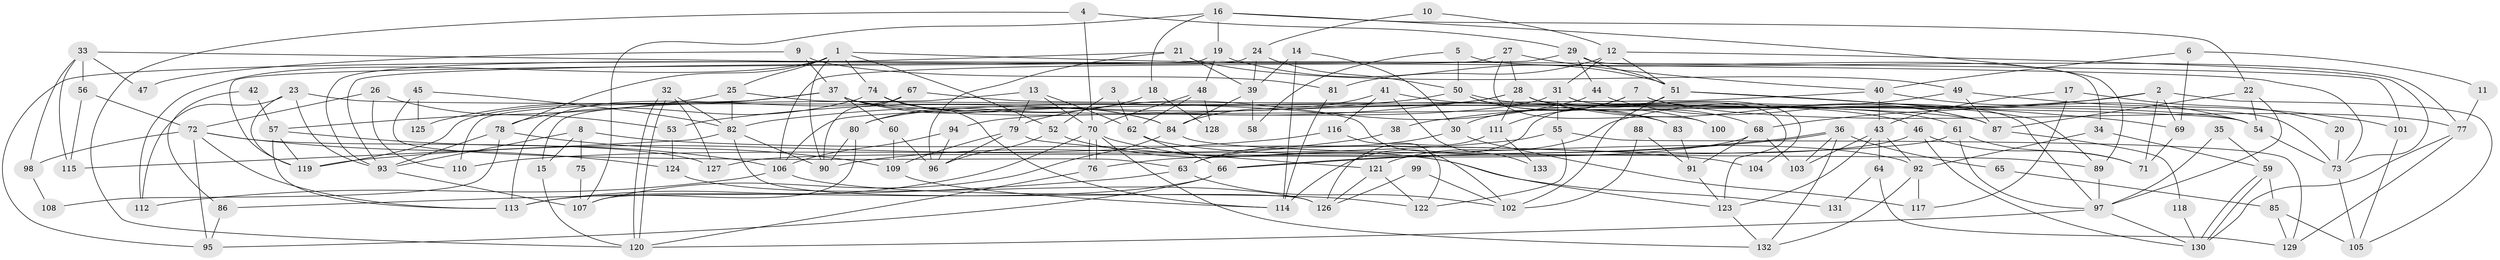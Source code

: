 // Generated by graph-tools (version 1.1) at 2025/11/02/27/25 16:11:20]
// undirected, 133 vertices, 266 edges
graph export_dot {
graph [start="1"]
  node [color=gray90,style=filled];
  1;
  2;
  3;
  4;
  5;
  6;
  7;
  8;
  9;
  10;
  11;
  12;
  13;
  14;
  15;
  16;
  17;
  18;
  19;
  20;
  21;
  22;
  23;
  24;
  25;
  26;
  27;
  28;
  29;
  30;
  31;
  32;
  33;
  34;
  35;
  36;
  37;
  38;
  39;
  40;
  41;
  42;
  43;
  44;
  45;
  46;
  47;
  48;
  49;
  50;
  51;
  52;
  53;
  54;
  55;
  56;
  57;
  58;
  59;
  60;
  61;
  62;
  63;
  64;
  65;
  66;
  67;
  68;
  69;
  70;
  71;
  72;
  73;
  74;
  75;
  76;
  77;
  78;
  79;
  80;
  81;
  82;
  83;
  84;
  85;
  86;
  87;
  88;
  89;
  90;
  91;
  92;
  93;
  94;
  95;
  96;
  97;
  98;
  99;
  100;
  101;
  102;
  103;
  104;
  105;
  106;
  107;
  108;
  109;
  110;
  111;
  112;
  113;
  114;
  115;
  116;
  117;
  118;
  119;
  120;
  121;
  122;
  123;
  124;
  125;
  126;
  127;
  128;
  129;
  130;
  131;
  132;
  133;
  1 -- 112;
  1 -- 74;
  1 -- 25;
  1 -- 52;
  1 -- 78;
  1 -- 90;
  1 -- 101;
  2 -- 71;
  2 -- 68;
  2 -- 38;
  2 -- 69;
  2 -- 105;
  3 -- 62;
  3 -- 52;
  4 -- 29;
  4 -- 70;
  4 -- 120;
  5 -- 50;
  5 -- 77;
  5 -- 58;
  6 -- 69;
  6 -- 40;
  6 -- 11;
  7 -- 111;
  7 -- 77;
  7 -- 30;
  7 -- 97;
  8 -- 15;
  8 -- 93;
  8 -- 75;
  8 -- 104;
  9 -- 37;
  9 -- 81;
  9 -- 47;
  10 -- 24;
  10 -- 12;
  11 -- 77;
  12 -- 51;
  12 -- 73;
  12 -- 31;
  12 -- 81;
  13 -- 70;
  13 -- 79;
  13 -- 15;
  13 -- 62;
  14 -- 30;
  14 -- 114;
  14 -- 39;
  15 -- 120;
  16 -- 107;
  16 -- 22;
  16 -- 18;
  16 -- 19;
  16 -- 89;
  17 -- 117;
  17 -- 43;
  17 -- 20;
  18 -- 80;
  18 -- 128;
  19 -- 51;
  19 -- 48;
  19 -- 119;
  20 -- 73;
  21 -- 39;
  21 -- 95;
  21 -- 49;
  21 -- 96;
  22 -- 97;
  22 -- 87;
  22 -- 54;
  23 -- 54;
  23 -- 119;
  23 -- 93;
  23 -- 112;
  24 -- 93;
  24 -- 39;
  24 -- 50;
  25 -- 57;
  25 -- 82;
  25 -- 102;
  26 -- 53;
  26 -- 72;
  26 -- 110;
  27 -- 106;
  27 -- 40;
  27 -- 28;
  27 -- 100;
  28 -- 82;
  28 -- 68;
  28 -- 73;
  28 -- 80;
  28 -- 87;
  28 -- 111;
  29 -- 93;
  29 -- 51;
  29 -- 34;
  29 -- 44;
  30 -- 63;
  30 -- 117;
  31 -- 55;
  31 -- 94;
  31 -- 104;
  31 -- 123;
  32 -- 120;
  32 -- 120;
  32 -- 82;
  32 -- 127;
  33 -- 115;
  33 -- 73;
  33 -- 47;
  33 -- 56;
  33 -- 98;
  34 -- 92;
  34 -- 59;
  35 -- 59;
  35 -- 97;
  36 -- 66;
  36 -- 66;
  36 -- 132;
  36 -- 65;
  36 -- 103;
  37 -- 54;
  37 -- 119;
  37 -- 60;
  37 -- 83;
  37 -- 84;
  37 -- 110;
  37 -- 125;
  38 -- 90;
  39 -- 84;
  39 -- 58;
  40 -- 43;
  40 -- 54;
  40 -- 106;
  41 -- 46;
  41 -- 84;
  41 -- 116;
  41 -- 133;
  42 -- 57;
  42 -- 86;
  43 -- 103;
  43 -- 123;
  43 -- 64;
  43 -- 92;
  44 -- 79;
  44 -- 87;
  45 -- 63;
  45 -- 82;
  45 -- 125;
  46 -- 71;
  46 -- 130;
  46 -- 63;
  48 -- 70;
  48 -- 62;
  48 -- 128;
  49 -- 87;
  49 -- 101;
  49 -- 121;
  50 -- 83;
  50 -- 53;
  50 -- 61;
  50 -- 100;
  51 -- 89;
  51 -- 114;
  51 -- 69;
  51 -- 102;
  52 -- 96;
  52 -- 131;
  53 -- 124;
  54 -- 73;
  55 -- 122;
  55 -- 110;
  55 -- 129;
  56 -- 72;
  56 -- 115;
  57 -- 113;
  57 -- 106;
  57 -- 119;
  59 -- 130;
  59 -- 130;
  59 -- 85;
  60 -- 109;
  60 -- 96;
  61 -- 97;
  61 -- 71;
  61 -- 127;
  62 -- 66;
  62 -- 92;
  63 -- 102;
  63 -- 86;
  64 -- 129;
  64 -- 131;
  65 -- 85;
  66 -- 95;
  66 -- 113;
  67 -- 87;
  67 -- 113;
  67 -- 90;
  68 -- 76;
  68 -- 91;
  68 -- 103;
  69 -- 71;
  70 -- 132;
  70 -- 76;
  70 -- 76;
  70 -- 113;
  70 -- 123;
  72 -- 113;
  72 -- 127;
  72 -- 95;
  72 -- 98;
  72 -- 124;
  73 -- 105;
  74 -- 78;
  74 -- 84;
  74 -- 114;
  75 -- 107;
  76 -- 120;
  77 -- 129;
  77 -- 130;
  78 -- 93;
  78 -- 108;
  78 -- 109;
  79 -- 96;
  79 -- 121;
  79 -- 109;
  80 -- 90;
  80 -- 107;
  81 -- 114;
  82 -- 90;
  82 -- 115;
  82 -- 126;
  83 -- 91;
  84 -- 89;
  84 -- 107;
  85 -- 105;
  85 -- 129;
  86 -- 95;
  87 -- 118;
  88 -- 102;
  88 -- 91;
  89 -- 97;
  91 -- 123;
  92 -- 117;
  92 -- 132;
  93 -- 107;
  94 -- 96;
  94 -- 106;
  97 -- 120;
  97 -- 130;
  98 -- 108;
  99 -- 102;
  99 -- 126;
  101 -- 105;
  106 -- 112;
  106 -- 122;
  109 -- 114;
  111 -- 126;
  111 -- 133;
  116 -- 119;
  116 -- 122;
  118 -- 130;
  121 -- 122;
  121 -- 126;
  123 -- 132;
  124 -- 126;
}

